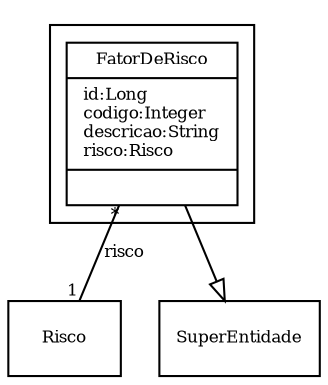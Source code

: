 digraph G{
fontname = "Times-Roman"
fontsize = 8

node [
        fontname = "Times-Roman"
        fontsize = 8
        shape = "record"
]

edge [
        fontname = "Times-Roman"
        fontsize = 8
]

subgraph clusterFATOR_DE_RISCO
{
FatorDeRisco [label = "{FatorDeRisco|id:Long\lcodigo:Integer\ldescricao:String\lrisco:Risco\l|\l}"]
}
edge [arrowhead = "none" headlabel = "1" taillabel = "*"] FatorDeRisco -> Risco [label = "risco"]
edge [ arrowhead = "empty" headlabel = "" taillabel = ""] FatorDeRisco -> SuperEntidade
}

